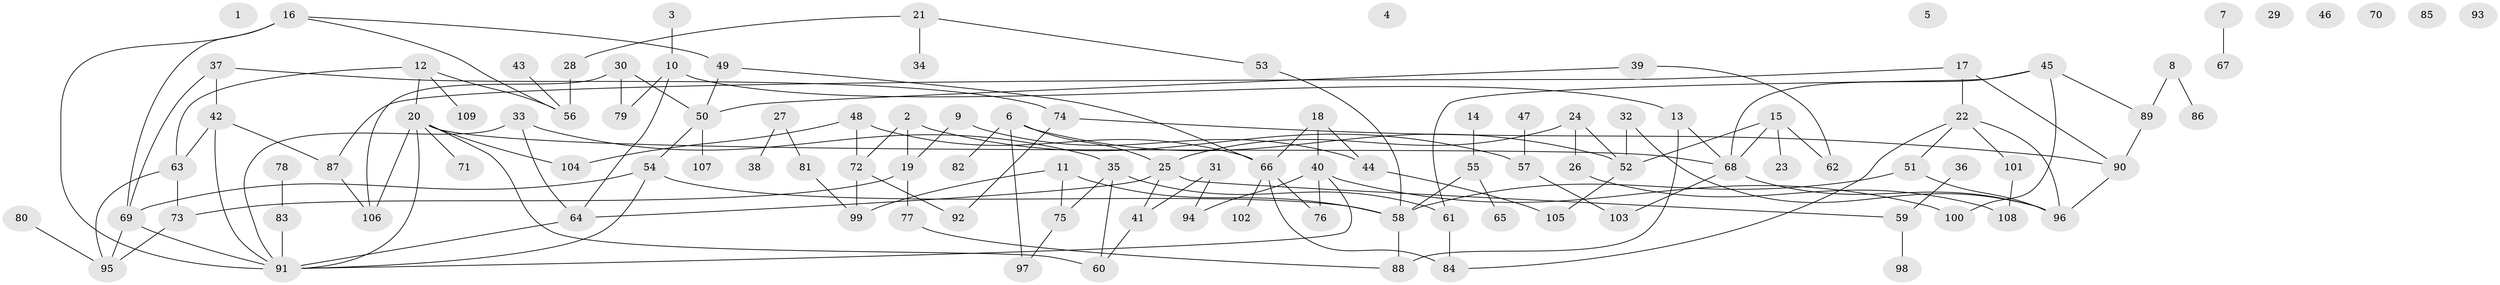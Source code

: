 // coarse degree distribution, {0: 0.28125, 1: 0.21875, 2: 0.125, 4: 0.09375, 5: 0.125, 3: 0.0625, 6: 0.03125, 8: 0.03125, 11: 0.03125}
// Generated by graph-tools (version 1.1) at 2025/43/03/04/25 21:43:26]
// undirected, 109 vertices, 144 edges
graph export_dot {
graph [start="1"]
  node [color=gray90,style=filled];
  1;
  2;
  3;
  4;
  5;
  6;
  7;
  8;
  9;
  10;
  11;
  12;
  13;
  14;
  15;
  16;
  17;
  18;
  19;
  20;
  21;
  22;
  23;
  24;
  25;
  26;
  27;
  28;
  29;
  30;
  31;
  32;
  33;
  34;
  35;
  36;
  37;
  38;
  39;
  40;
  41;
  42;
  43;
  44;
  45;
  46;
  47;
  48;
  49;
  50;
  51;
  52;
  53;
  54;
  55;
  56;
  57;
  58;
  59;
  60;
  61;
  62;
  63;
  64;
  65;
  66;
  67;
  68;
  69;
  70;
  71;
  72;
  73;
  74;
  75;
  76;
  77;
  78;
  79;
  80;
  81;
  82;
  83;
  84;
  85;
  86;
  87;
  88;
  89;
  90;
  91;
  92;
  93;
  94;
  95;
  96;
  97;
  98;
  99;
  100;
  101;
  102;
  103;
  104;
  105;
  106;
  107;
  108;
  109;
  2 -- 19;
  2 -- 57;
  2 -- 72;
  3 -- 10;
  6 -- 25;
  6 -- 52;
  6 -- 82;
  6 -- 97;
  7 -- 67;
  8 -- 86;
  8 -- 89;
  9 -- 19;
  9 -- 44;
  10 -- 13;
  10 -- 64;
  10 -- 79;
  11 -- 58;
  11 -- 75;
  11 -- 99;
  12 -- 20;
  12 -- 56;
  12 -- 63;
  12 -- 109;
  13 -- 68;
  13 -- 88;
  14 -- 55;
  15 -- 23;
  15 -- 52;
  15 -- 62;
  15 -- 68;
  16 -- 49;
  16 -- 56;
  16 -- 69;
  16 -- 91;
  17 -- 22;
  17 -- 87;
  17 -- 90;
  18 -- 40;
  18 -- 44;
  18 -- 66;
  19 -- 73;
  19 -- 77;
  20 -- 60;
  20 -- 68;
  20 -- 71;
  20 -- 91;
  20 -- 104;
  20 -- 106;
  21 -- 28;
  21 -- 34;
  21 -- 53;
  22 -- 51;
  22 -- 84;
  22 -- 96;
  22 -- 101;
  24 -- 25;
  24 -- 26;
  24 -- 52;
  25 -- 41;
  25 -- 59;
  25 -- 64;
  26 -- 108;
  27 -- 38;
  27 -- 81;
  28 -- 56;
  30 -- 50;
  30 -- 79;
  30 -- 106;
  31 -- 41;
  31 -- 94;
  32 -- 52;
  32 -- 96;
  33 -- 35;
  33 -- 64;
  33 -- 91;
  35 -- 60;
  35 -- 61;
  35 -- 75;
  36 -- 59;
  37 -- 42;
  37 -- 69;
  37 -- 74;
  39 -- 50;
  39 -- 62;
  40 -- 76;
  40 -- 91;
  40 -- 94;
  40 -- 100;
  41 -- 60;
  42 -- 63;
  42 -- 87;
  42 -- 91;
  43 -- 56;
  44 -- 105;
  45 -- 61;
  45 -- 68;
  45 -- 89;
  45 -- 100;
  47 -- 57;
  48 -- 66;
  48 -- 72;
  48 -- 104;
  49 -- 50;
  49 -- 66;
  50 -- 54;
  50 -- 107;
  51 -- 58;
  51 -- 96;
  52 -- 105;
  53 -- 58;
  54 -- 58;
  54 -- 69;
  54 -- 91;
  55 -- 58;
  55 -- 65;
  57 -- 103;
  58 -- 88;
  59 -- 98;
  61 -- 84;
  63 -- 73;
  63 -- 95;
  64 -- 91;
  66 -- 76;
  66 -- 84;
  66 -- 102;
  68 -- 96;
  68 -- 103;
  69 -- 91;
  69 -- 95;
  72 -- 92;
  72 -- 99;
  73 -- 95;
  74 -- 90;
  74 -- 92;
  75 -- 97;
  77 -- 88;
  78 -- 83;
  80 -- 95;
  81 -- 99;
  83 -- 91;
  87 -- 106;
  89 -- 90;
  90 -- 96;
  101 -- 108;
}
